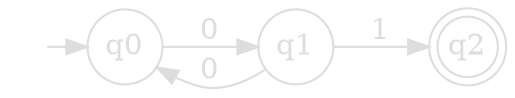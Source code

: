 digraph {
    bgcolor="transparent";
    rankdir=LR;
    node [shape=circle, fixedsize=shape, width=0.5, color="#dddddd", fontcolor="#dddddd"];
    edge [color="#dddddd", fontcolor="#dddddd"];
    start [shape=none, label="", width=0];
    q2 [shape=doublecircle, width=0.4];
    start -> q0;
    q0 -> q1 [label="0"];
    q1 -> q0 [label="0"];
    q1 -> q2 [label="1"];
}